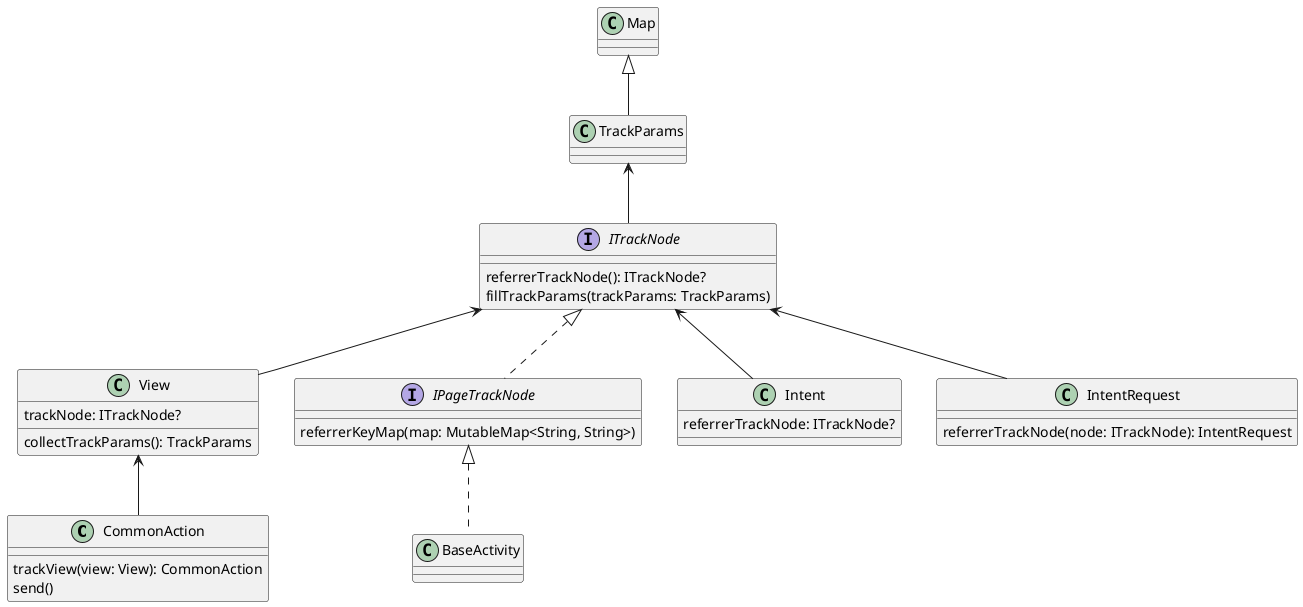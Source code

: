 @startuml track_stat

class CommonAction {
    trackView(view: View): CommonAction
    send()
}
View <-- CommonAction
class View {
    trackNode: ITrackNode?
    collectTrackParams(): TrackParams
}
ITrackNode <-- View
interface ITrackNode {
    referrerTrackNode(): ITrackNode?
    fillTrackParams(trackParams: TrackParams)
}
TrackParams <-- ITrackNode
class TrackParams {

}
Map <|-- TrackParams
ITrackNode <|.. IPageTrackNode
interface IPageTrackNode {
    referrerKeyMap(map: MutableMap<String, String>)
}
class Intent {
    referrerTrackNode: ITrackNode?
}
ITrackNode <-- Intent
class IntentRequest {
    referrerTrackNode(node: ITrackNode): IntentRequest
}
ITrackNode <-- IntentRequest
class BaseActivity {

}
IPageTrackNode <|.. BaseActivity

@enduml